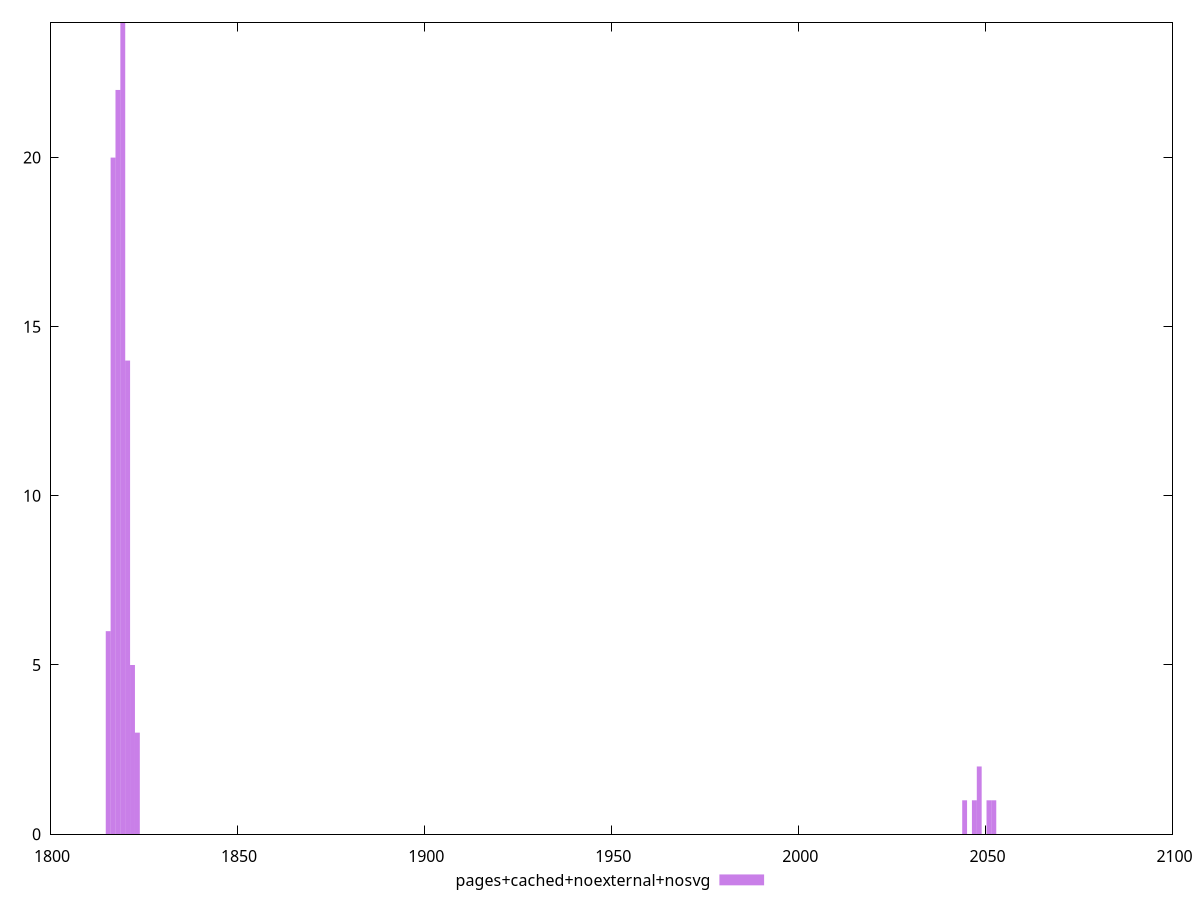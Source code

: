 $_pagesCachedNoexternalNosvg <<EOF
1816.8508183000322 20
1819.4518932009628 24
1818.1513557504975 22
1815.550280849567 6
1822.0529681018934 5
1820.752430651428 14
2052.2480968342525 1
2044.4448721314607 1
2048.346484482857 2
2047.0459470323913 1
1823.3535055523587 3
2050.9475593837874 1
EOF
set key outside below
set terminal pngcairo
set output "report_00006_2020-11-02T20-21-41.718Z/first-contentful-paint/pages+cached+noexternal+nosvg//raw_hist.png"
set yrange [0:24]
set boxwidth 1.3005374504653058
set style fill transparent solid 0.5 noborder
plot $_pagesCachedNoexternalNosvg title "pages+cached+noexternal+nosvg" with boxes ,